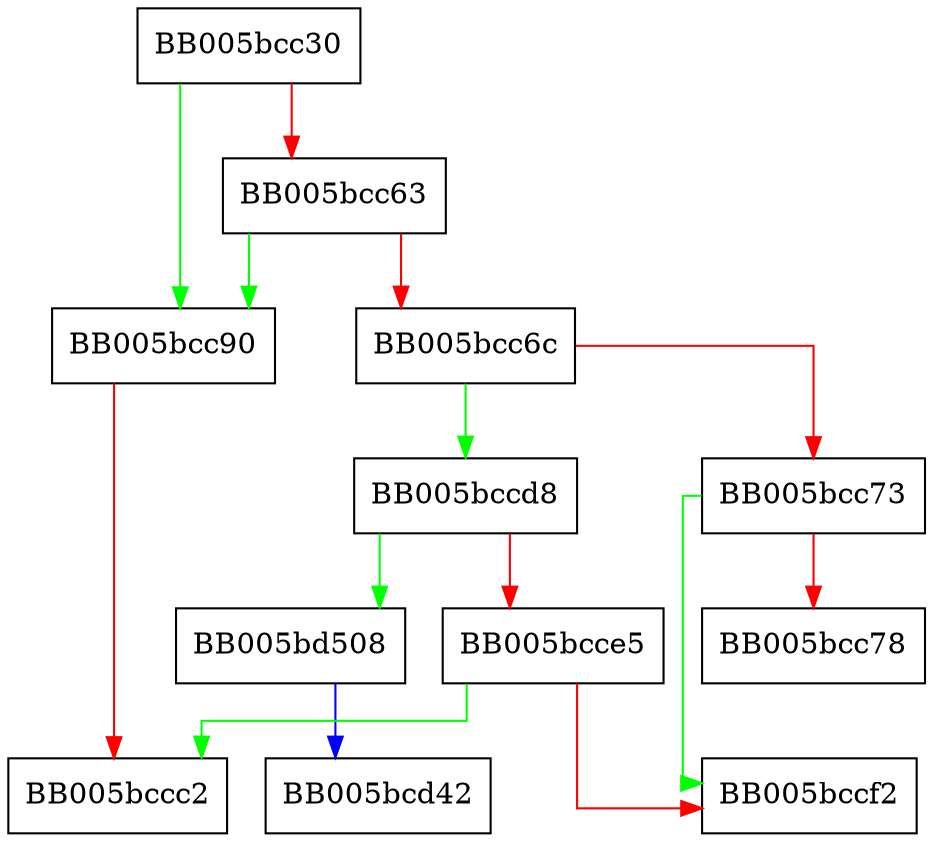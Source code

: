 digraph EVP_CIPHER_CTX_ctrl {
  node [shape="box"];
  graph [splines=ortho];
  BB005bcc30 -> BB005bcc90 [color="green"];
  BB005bcc30 -> BB005bcc63 [color="red"];
  BB005bcc63 -> BB005bcc90 [color="green"];
  BB005bcc63 -> BB005bcc6c [color="red"];
  BB005bcc6c -> BB005bccd8 [color="green"];
  BB005bcc6c -> BB005bcc73 [color="red"];
  BB005bcc73 -> BB005bccf2 [color="green"];
  BB005bcc73 -> BB005bcc78 [color="red"];
  BB005bcc90 -> BB005bccc2 [color="red"];
  BB005bccd8 -> BB005bd508 [color="green"];
  BB005bccd8 -> BB005bcce5 [color="red"];
  BB005bcce5 -> BB005bccc2 [color="green"];
  BB005bcce5 -> BB005bccf2 [color="red"];
  BB005bd508 -> BB005bcd42 [color="blue"];
}